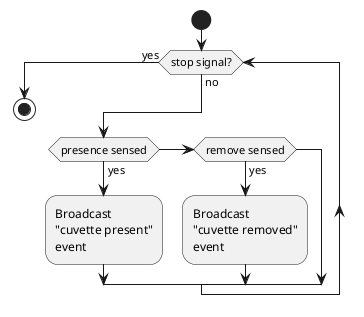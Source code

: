 @startuml CuvetteSensor Main Loop
start
while (stop signal?) is (no)
if (presence sensed) then (yes)
    :Broadcast\n"cuvette present"\nevent;
elseif (remove sensed) then (yes)
    :Broadcast\n"cuvette removed"\nevent;
endif
endwhile (yes)
stop
@enduml